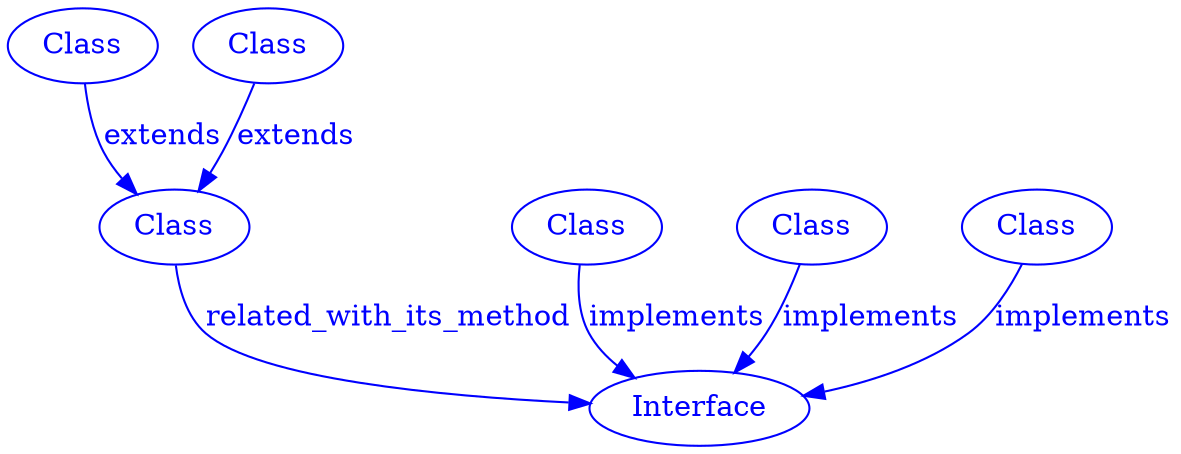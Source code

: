 
digraph SubdueGraph {
  144 [label="Class",color=blue,fontcolor=blue];
  145 [label="Class",color=blue,fontcolor=blue];
  146 [label="Class",color=blue,fontcolor=blue];
  147 [label="Class",color=blue,fontcolor=blue];
  148 [label="Class",color=blue,fontcolor=blue];
  149 [label="Interface",color=blue,fontcolor=blue];
  157 [label="Class",color=blue,fontcolor=blue];
  144 -> 146 [label="extends",color=blue,fontcolor=blue];
  145 -> 146 [label="extends",color=blue,fontcolor=blue];
  147 -> 149 [label="implements",color=blue,fontcolor=blue];
  148 -> 149 [label="implements",color=blue,fontcolor=blue];
  157 -> 149 [label="implements",color=blue,fontcolor=blue];
  146 -> 149 [label="related_with_its_method",color=blue,fontcolor=blue];
}

